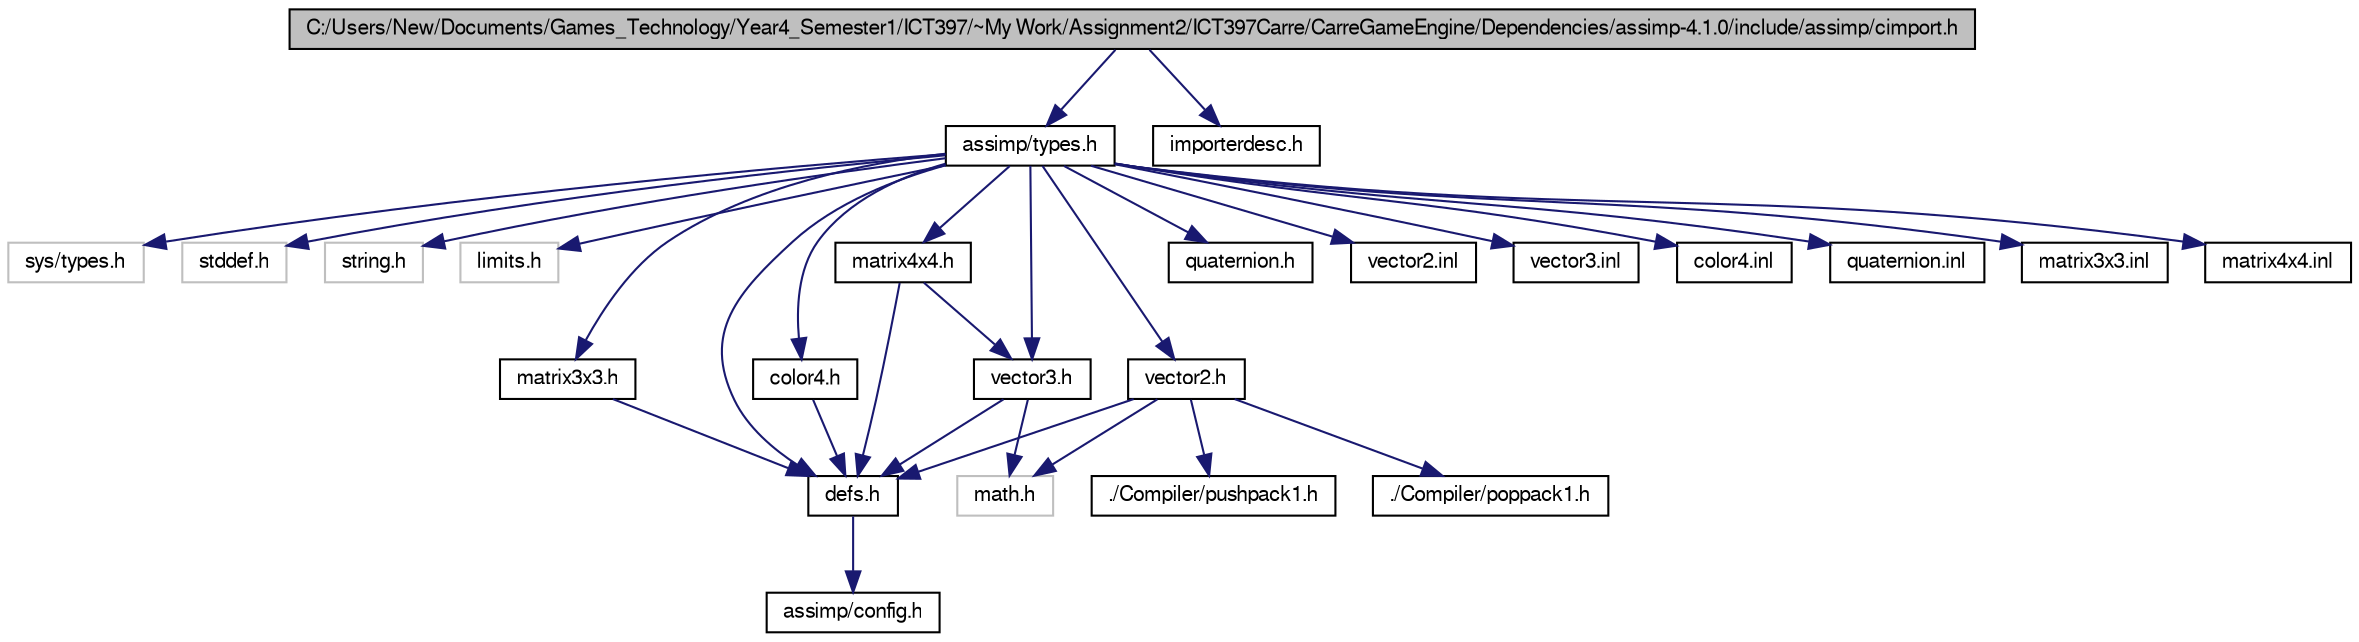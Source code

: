 digraph G
{
  bgcolor="transparent";
  edge [fontname="FreeSans",fontsize=10,labelfontname="FreeSans",labelfontsize=10];
  node [fontname="FreeSans",fontsize=10,shape=record];
  Node1 [label="C:/Users/New/Documents/Games_Technology/Year4_Semester1/ICT397/~My Work/Assignment2/ICT397Carre/CarreGameEngine/Dependencies/assimp-4.1.0/include/assimp/cimport.h",height=0.2,width=0.4,color="black", fillcolor="grey75", style="filled" fontcolor="black"];
  Node1 -> Node2 [color="midnightblue",fontsize=10,style="solid"];
  Node2 [label="assimp/types.h",height=0.2,width=0.4,color="black",URL="$types_8h.html"];
  Node2 -> Node3 [color="midnightblue",fontsize=10,style="solid"];
  Node3 [label="sys/types.h",height=0.2,width=0.4,color="grey75"];
  Node2 -> Node4 [color="midnightblue",fontsize=10,style="solid"];
  Node4 [label="stddef.h",height=0.2,width=0.4,color="grey75"];
  Node2 -> Node5 [color="midnightblue",fontsize=10,style="solid"];
  Node5 [label="string.h",height=0.2,width=0.4,color="grey75"];
  Node2 -> Node6 [color="midnightblue",fontsize=10,style="solid"];
  Node6 [label="limits.h",height=0.2,width=0.4,color="grey75"];
  Node2 -> Node7 [color="midnightblue",fontsize=10,style="solid"];
  Node7 [label="defs.h",height=0.2,width=0.4,color="black",URL="$defs_8h.html",tooltip="Assimp build configuration setup. See the notes in the comment blocks to find out..."];
  Node7 -> Node8 [color="midnightblue",fontsize=10,style="solid"];
  Node8 [label="assimp/config.h",height=0.2,width=0.4,color="black",URL="$config_8h.html",tooltip="Defines constants for configurable properties for the library."];
  Node2 -> Node9 [color="midnightblue",fontsize=10,style="solid"];
  Node9 [label="vector3.h",height=0.2,width=0.4,color="black",URL="$vector3_8h.html",tooltip="3D vector structure, including operators when compiling in C++"];
  Node9 -> Node10 [color="midnightblue",fontsize=10,style="solid"];
  Node10 [label="math.h",height=0.2,width=0.4,color="grey75"];
  Node9 -> Node7 [color="midnightblue",fontsize=10,style="solid"];
  Node2 -> Node11 [color="midnightblue",fontsize=10,style="solid"];
  Node11 [label="vector2.h",height=0.2,width=0.4,color="black",URL="$vector2_8h.html",tooltip="2D vector structure, including operators when compiling in C++"];
  Node11 -> Node10 [color="midnightblue",fontsize=10,style="solid"];
  Node11 -> Node12 [color="midnightblue",fontsize=10,style="solid"];
  Node12 [label="./Compiler/pushpack1.h",height=0.2,width=0.4,color="black",URL="$pushpack1_8h-source.html"];
  Node11 -> Node7 [color="midnightblue",fontsize=10,style="solid"];
  Node11 -> Node13 [color="midnightblue",fontsize=10,style="solid"];
  Node13 [label="./Compiler/poppack1.h",height=0.2,width=0.4,color="black",URL="$poppack1_8h-source.html"];
  Node2 -> Node14 [color="midnightblue",fontsize=10,style="solid"];
  Node14 [label="color4.h",height=0.2,width=0.4,color="black",URL="$color4_8h.html",tooltip="RGBA color structure, including operators when compiling in C++."];
  Node14 -> Node7 [color="midnightblue",fontsize=10,style="solid"];
  Node2 -> Node15 [color="midnightblue",fontsize=10,style="solid"];
  Node15 [label="matrix3x3.h",height=0.2,width=0.4,color="black",URL="$matrix3x3_8h.html",tooltip="Definition of a 3x3 matrix, including operators when compiling in C++."];
  Node15 -> Node7 [color="midnightblue",fontsize=10,style="solid"];
  Node2 -> Node16 [color="midnightblue",fontsize=10,style="solid"];
  Node16 [label="matrix4x4.h",height=0.2,width=0.4,color="black",URL="$matrix4x4_8h.html",tooltip="4x4 matrix structure, including operators when compiling in C++"];
  Node16 -> Node9 [color="midnightblue",fontsize=10,style="solid"];
  Node16 -> Node7 [color="midnightblue",fontsize=10,style="solid"];
  Node2 -> Node17 [color="midnightblue",fontsize=10,style="solid"];
  Node17 [label="quaternion.h",height=0.2,width=0.4,color="black",URL="$quaternion_8h.html",tooltip="Quaternion structure, including operators when compiling in C++."];
  Node2 -> Node18 [color="midnightblue",fontsize=10,style="solid"];
  Node18 [label="vector2.inl",height=0.2,width=0.4,color="black",URL="$vector2_8inl.html",tooltip="Inline implementation of aiVector2t&lt;TReal&gt; operators."];
  Node2 -> Node19 [color="midnightblue",fontsize=10,style="solid"];
  Node19 [label="vector3.inl",height=0.2,width=0.4,color="black",URL="$vector3_8inl.html",tooltip="Inline implementation of aiVector3t&lt;TReal&gt; operators."];
  Node2 -> Node20 [color="midnightblue",fontsize=10,style="solid"];
  Node20 [label="color4.inl",height=0.2,width=0.4,color="black",URL="$color4_8inl.html",tooltip="Inline implementation of aiColor4t&lt;TReal&gt; operators."];
  Node2 -> Node21 [color="midnightblue",fontsize=10,style="solid"];
  Node21 [label="quaternion.inl",height=0.2,width=0.4,color="black",URL="$assimp-4_81_80_2include_2assimp_2quaternion_8inl-source.html"];
  Node2 -> Node22 [color="midnightblue",fontsize=10,style="solid"];
  Node22 [label="matrix3x3.inl",height=0.2,width=0.4,color="black",URL="$matrix3x3_8inl.html",tooltip="Inline implementation of the 3x3 matrix operators."];
  Node2 -> Node23 [color="midnightblue",fontsize=10,style="solid"];
  Node23 [label="matrix4x4.inl",height=0.2,width=0.4,color="black",URL="$matrix4x4_8inl.html",tooltip="Inline implementation of the 4x4 matrix operators."];
  Node1 -> Node24 [color="midnightblue",fontsize=10,style="solid"];
  Node24 [label="importerdesc.h",height=0.2,width=0.4,color="black",URL="$importerdesc_8h.html",tooltip="aiImporterFlags, aiImporterDesc implementation."];
}
